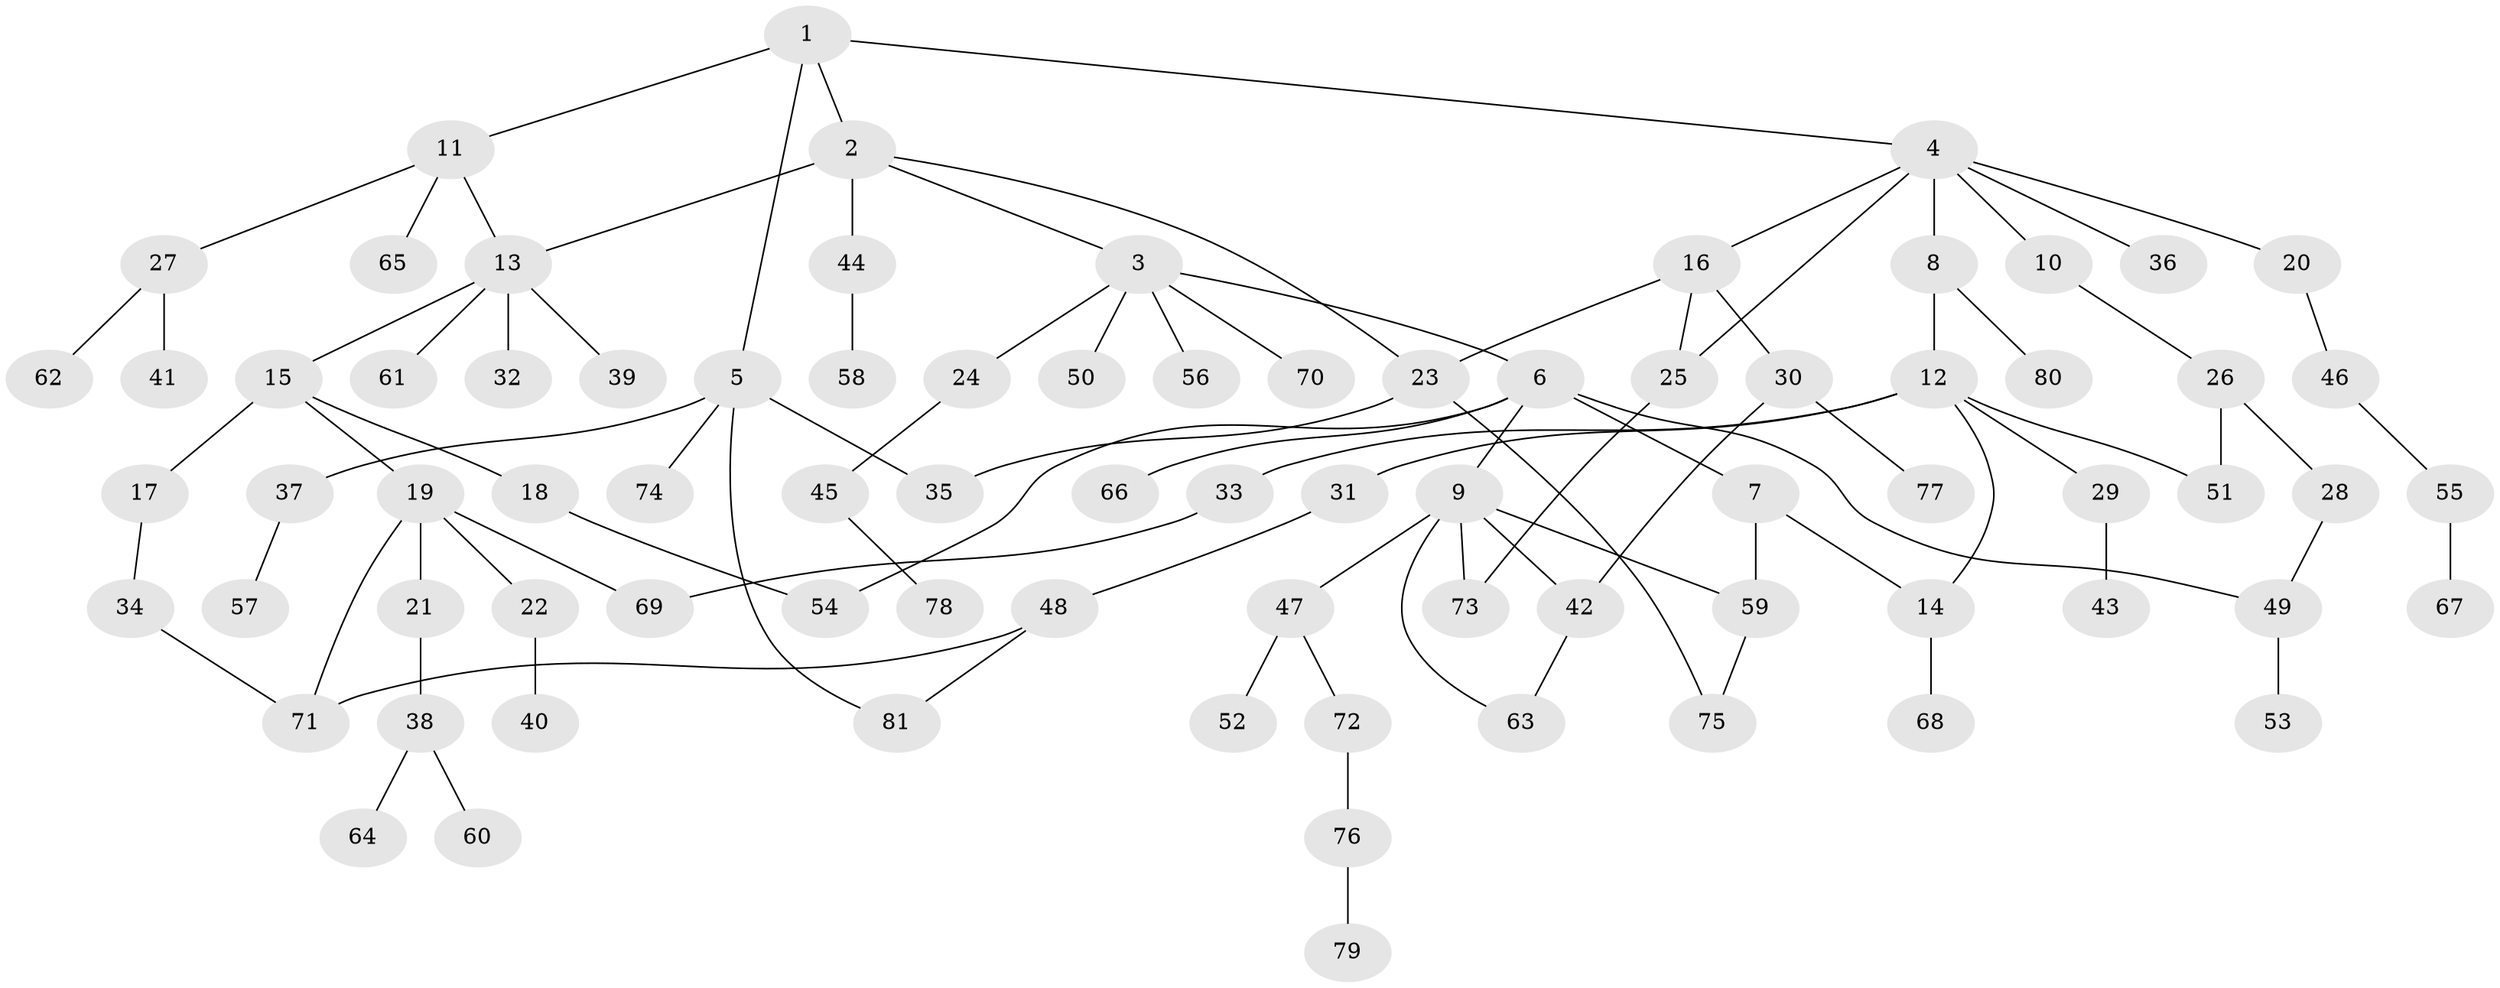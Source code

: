// coarse degree distribution, {7: 0.057692307692307696, 5: 0.09615384615384616, 6: 0.038461538461538464, 3: 0.15384615384615385, 2: 0.23076923076923078, 4: 0.038461538461538464, 1: 0.38461538461538464}
// Generated by graph-tools (version 1.1) at 2025/41/03/06/25 10:41:29]
// undirected, 81 vertices, 97 edges
graph export_dot {
graph [start="1"]
  node [color=gray90,style=filled];
  1;
  2;
  3;
  4;
  5;
  6;
  7;
  8;
  9;
  10;
  11;
  12;
  13;
  14;
  15;
  16;
  17;
  18;
  19;
  20;
  21;
  22;
  23;
  24;
  25;
  26;
  27;
  28;
  29;
  30;
  31;
  32;
  33;
  34;
  35;
  36;
  37;
  38;
  39;
  40;
  41;
  42;
  43;
  44;
  45;
  46;
  47;
  48;
  49;
  50;
  51;
  52;
  53;
  54;
  55;
  56;
  57;
  58;
  59;
  60;
  61;
  62;
  63;
  64;
  65;
  66;
  67;
  68;
  69;
  70;
  71;
  72;
  73;
  74;
  75;
  76;
  77;
  78;
  79;
  80;
  81;
  1 -- 2;
  1 -- 4;
  1 -- 5;
  1 -- 11;
  2 -- 3;
  2 -- 44;
  2 -- 13;
  2 -- 23;
  3 -- 6;
  3 -- 24;
  3 -- 50;
  3 -- 56;
  3 -- 70;
  4 -- 8;
  4 -- 10;
  4 -- 16;
  4 -- 20;
  4 -- 36;
  4 -- 25;
  5 -- 37;
  5 -- 74;
  5 -- 81;
  5 -- 35;
  6 -- 7;
  6 -- 9;
  6 -- 49;
  6 -- 66;
  6 -- 54;
  7 -- 14;
  7 -- 59;
  8 -- 12;
  8 -- 80;
  9 -- 42;
  9 -- 47;
  9 -- 63;
  9 -- 73;
  9 -- 59;
  10 -- 26;
  11 -- 13;
  11 -- 27;
  11 -- 65;
  12 -- 29;
  12 -- 31;
  12 -- 33;
  12 -- 51;
  12 -- 14;
  13 -- 15;
  13 -- 32;
  13 -- 39;
  13 -- 61;
  14 -- 68;
  15 -- 17;
  15 -- 18;
  15 -- 19;
  16 -- 23;
  16 -- 25;
  16 -- 30;
  17 -- 34;
  18 -- 54;
  19 -- 21;
  19 -- 22;
  19 -- 71;
  19 -- 69;
  20 -- 46;
  21 -- 38;
  22 -- 40;
  23 -- 35;
  23 -- 75;
  24 -- 45;
  25 -- 73;
  26 -- 28;
  26 -- 51;
  27 -- 41;
  27 -- 62;
  28 -- 49;
  29 -- 43;
  30 -- 77;
  30 -- 42;
  31 -- 48;
  33 -- 69;
  34 -- 71;
  37 -- 57;
  38 -- 60;
  38 -- 64;
  42 -- 63;
  44 -- 58;
  45 -- 78;
  46 -- 55;
  47 -- 52;
  47 -- 72;
  48 -- 81;
  48 -- 71;
  49 -- 53;
  55 -- 67;
  59 -- 75;
  72 -- 76;
  76 -- 79;
}
